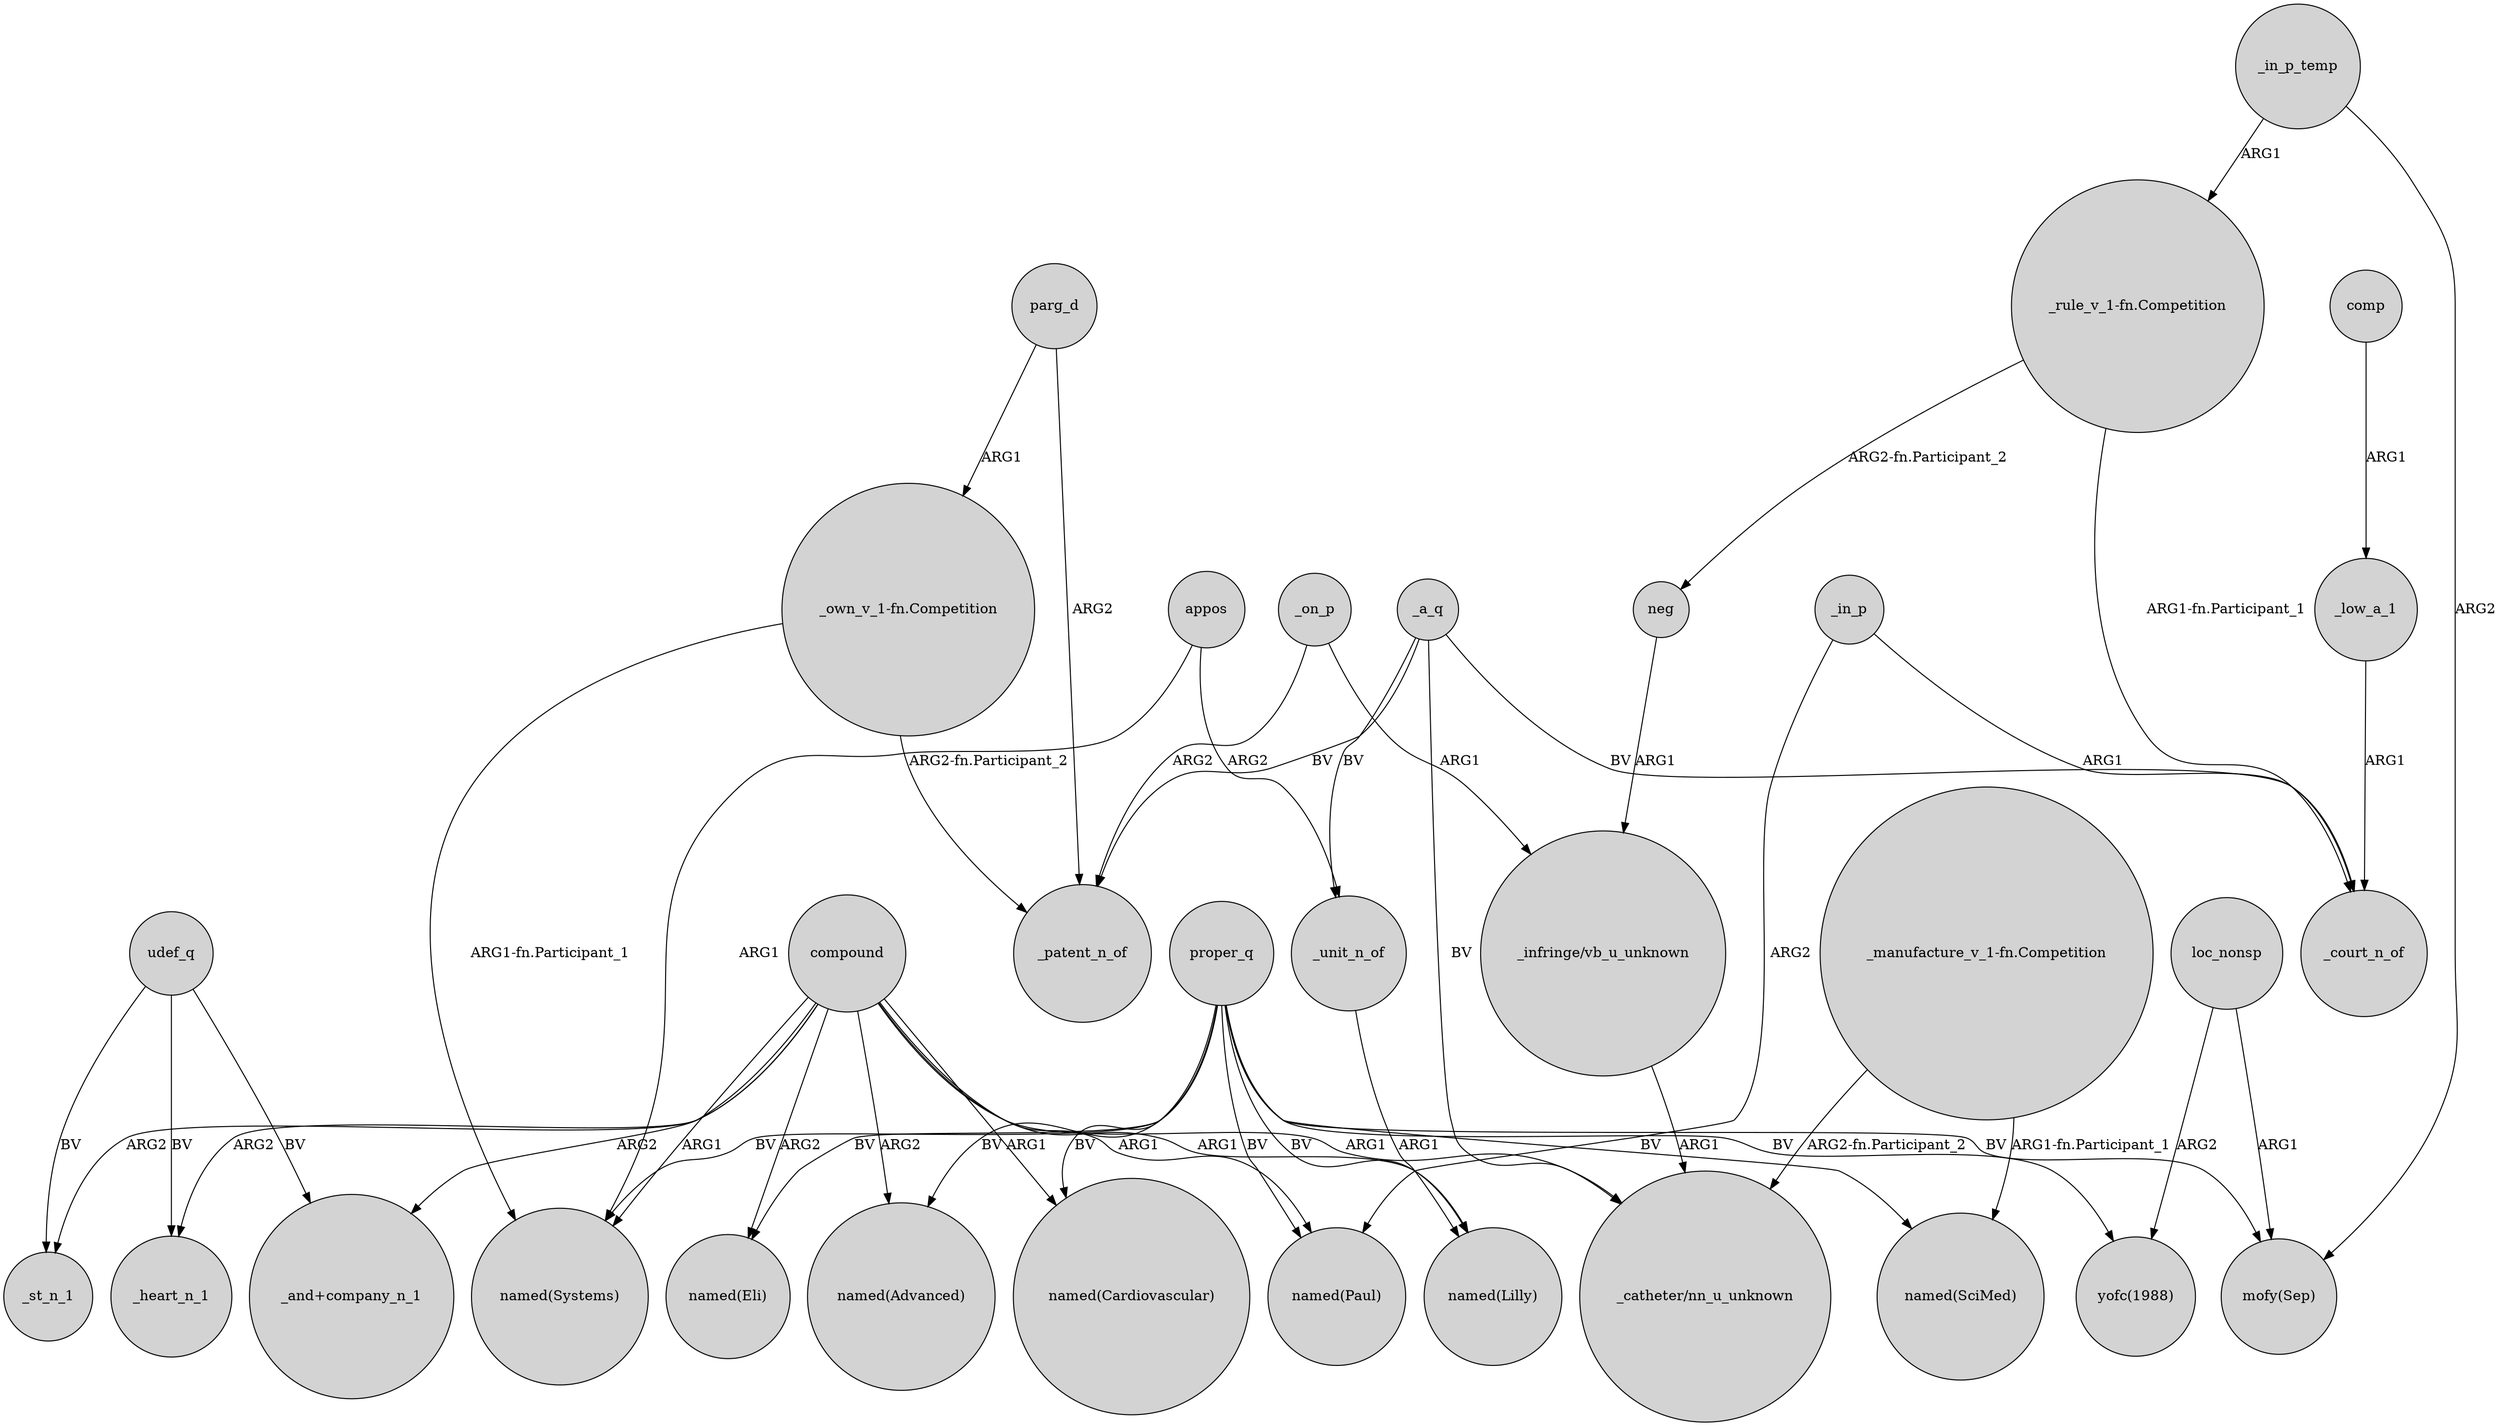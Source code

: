 digraph {
	node [shape=circle style=filled]
	udef_q -> _st_n_1 [label=BV]
	_in_p_temp -> "_rule_v_1-fn.Competition" [label=ARG1]
	_in_p -> _court_n_of [label=ARG1]
	"_manufacture_v_1-fn.Competition" -> "_catheter/nn_u_unknown" [label="ARG2-fn.Participant_2"]
	comp -> _low_a_1 [label=ARG1]
	"_rule_v_1-fn.Competition" -> _court_n_of [label="ARG1-fn.Participant_1"]
	appos -> "named(Systems)" [label=ARG1]
	parg_d -> "_own_v_1-fn.Competition" [label=ARG1]
	_unit_n_of -> "named(Lilly)" [label=ARG1]
	compound -> "_and+company_n_1" [label=ARG2]
	_a_q -> _court_n_of [label=BV]
	compound -> "named(Lilly)" [label=ARG1]
	proper_q -> "named(Cardiovascular)" [label=BV]
	_on_p -> _patent_n_of [label=ARG2]
	"_infringe/vb_u_unknown" -> "_catheter/nn_u_unknown" [label=ARG1]
	compound -> "named(Cardiovascular)" [label=ARG1]
	_low_a_1 -> _court_n_of [label=ARG1]
	parg_d -> _patent_n_of [label=ARG2]
	proper_q -> "named(Lilly)" [label=BV]
	"_own_v_1-fn.Competition" -> _patent_n_of [label="ARG2-fn.Participant_2"]
	proper_q -> "named(Advanced)" [label=BV]
	"_own_v_1-fn.Competition" -> "named(Systems)" [label="ARG1-fn.Participant_1"]
	proper_q -> "named(Systems)" [label=BV]
	proper_q -> "named(Eli)" [label=BV]
	compound -> "named(Systems)" [label=ARG1]
	compound -> "named(Advanced)" [label=ARG2]
	compound -> "_catheter/nn_u_unknown" [label=ARG1]
	compound -> "named(Paul)" [label=ARG1]
	"_rule_v_1-fn.Competition" -> neg [label="ARG2-fn.Participant_2"]
	compound -> _heart_n_1 [label=ARG2]
	proper_q -> "named(Paul)" [label=BV]
	"_manufacture_v_1-fn.Competition" -> "named(SciMed)" [label="ARG1-fn.Participant_1"]
	compound -> _st_n_1 [label=ARG2]
	proper_q -> "yofc(1988)" [label=BV]
	appos -> _unit_n_of [label=ARG2]
	loc_nonsp -> "mofy(Sep)" [label=ARG1]
	_on_p -> "_infringe/vb_u_unknown" [label=ARG1]
	udef_q -> _heart_n_1 [label=BV]
	neg -> "_infringe/vb_u_unknown" [label=ARG1]
	proper_q -> "named(SciMed)" [label=BV]
	_a_q -> "_catheter/nn_u_unknown" [label=BV]
	proper_q -> "mofy(Sep)" [label=BV]
	compound -> "named(Eli)" [label=ARG2]
	udef_q -> "_and+company_n_1" [label=BV]
	loc_nonsp -> "yofc(1988)" [label=ARG2]
	_a_q -> _patent_n_of [label=BV]
	_a_q -> _unit_n_of [label=BV]
	_in_p -> "named(Paul)" [label=ARG2]
	_in_p_temp -> "mofy(Sep)" [label=ARG2]
}
